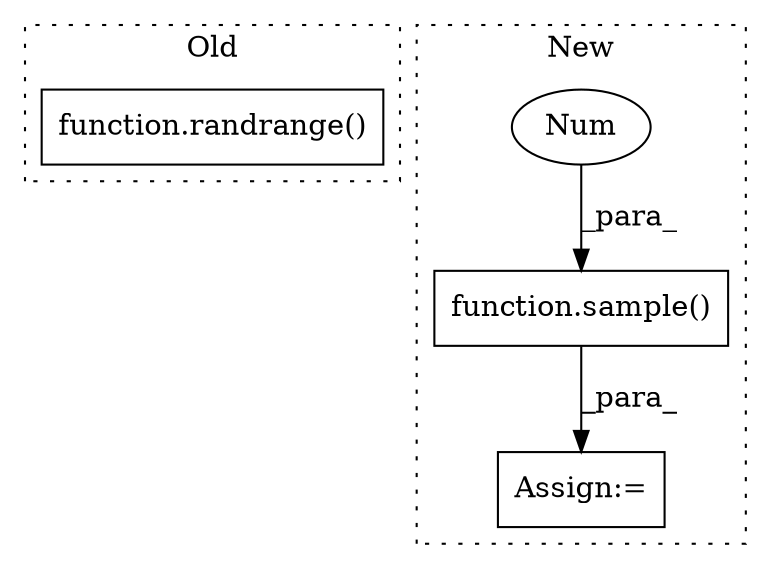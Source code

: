 digraph G {
subgraph cluster0 {
1 [label="function.randrange()" a="75" s="12028,12086" l="10,1" shape="box"];
label = "Old";
style="dotted";
}
subgraph cluster1 {
2 [label="function.sample()" a="75" s="10779,10809" l="7,1" shape="box"];
3 [label="Num" a="76" s="10808" l="1" shape="ellipse"];
4 [label="Assign:=" a="68" s="10775" l="4" shape="box"];
label = "New";
style="dotted";
}
2 -> 4 [label="_para_"];
3 -> 2 [label="_para_"];
}